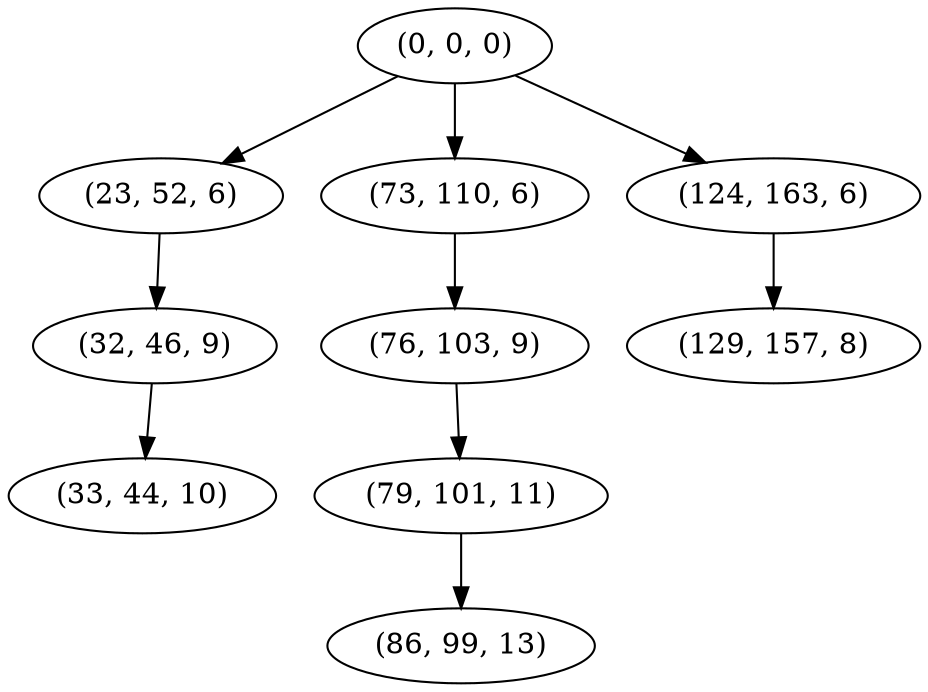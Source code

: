 digraph tree {
    "(0, 0, 0)";
    "(23, 52, 6)";
    "(32, 46, 9)";
    "(33, 44, 10)";
    "(73, 110, 6)";
    "(76, 103, 9)";
    "(79, 101, 11)";
    "(86, 99, 13)";
    "(124, 163, 6)";
    "(129, 157, 8)";
    "(0, 0, 0)" -> "(23, 52, 6)";
    "(0, 0, 0)" -> "(73, 110, 6)";
    "(0, 0, 0)" -> "(124, 163, 6)";
    "(23, 52, 6)" -> "(32, 46, 9)";
    "(32, 46, 9)" -> "(33, 44, 10)";
    "(73, 110, 6)" -> "(76, 103, 9)";
    "(76, 103, 9)" -> "(79, 101, 11)";
    "(79, 101, 11)" -> "(86, 99, 13)";
    "(124, 163, 6)" -> "(129, 157, 8)";
}
